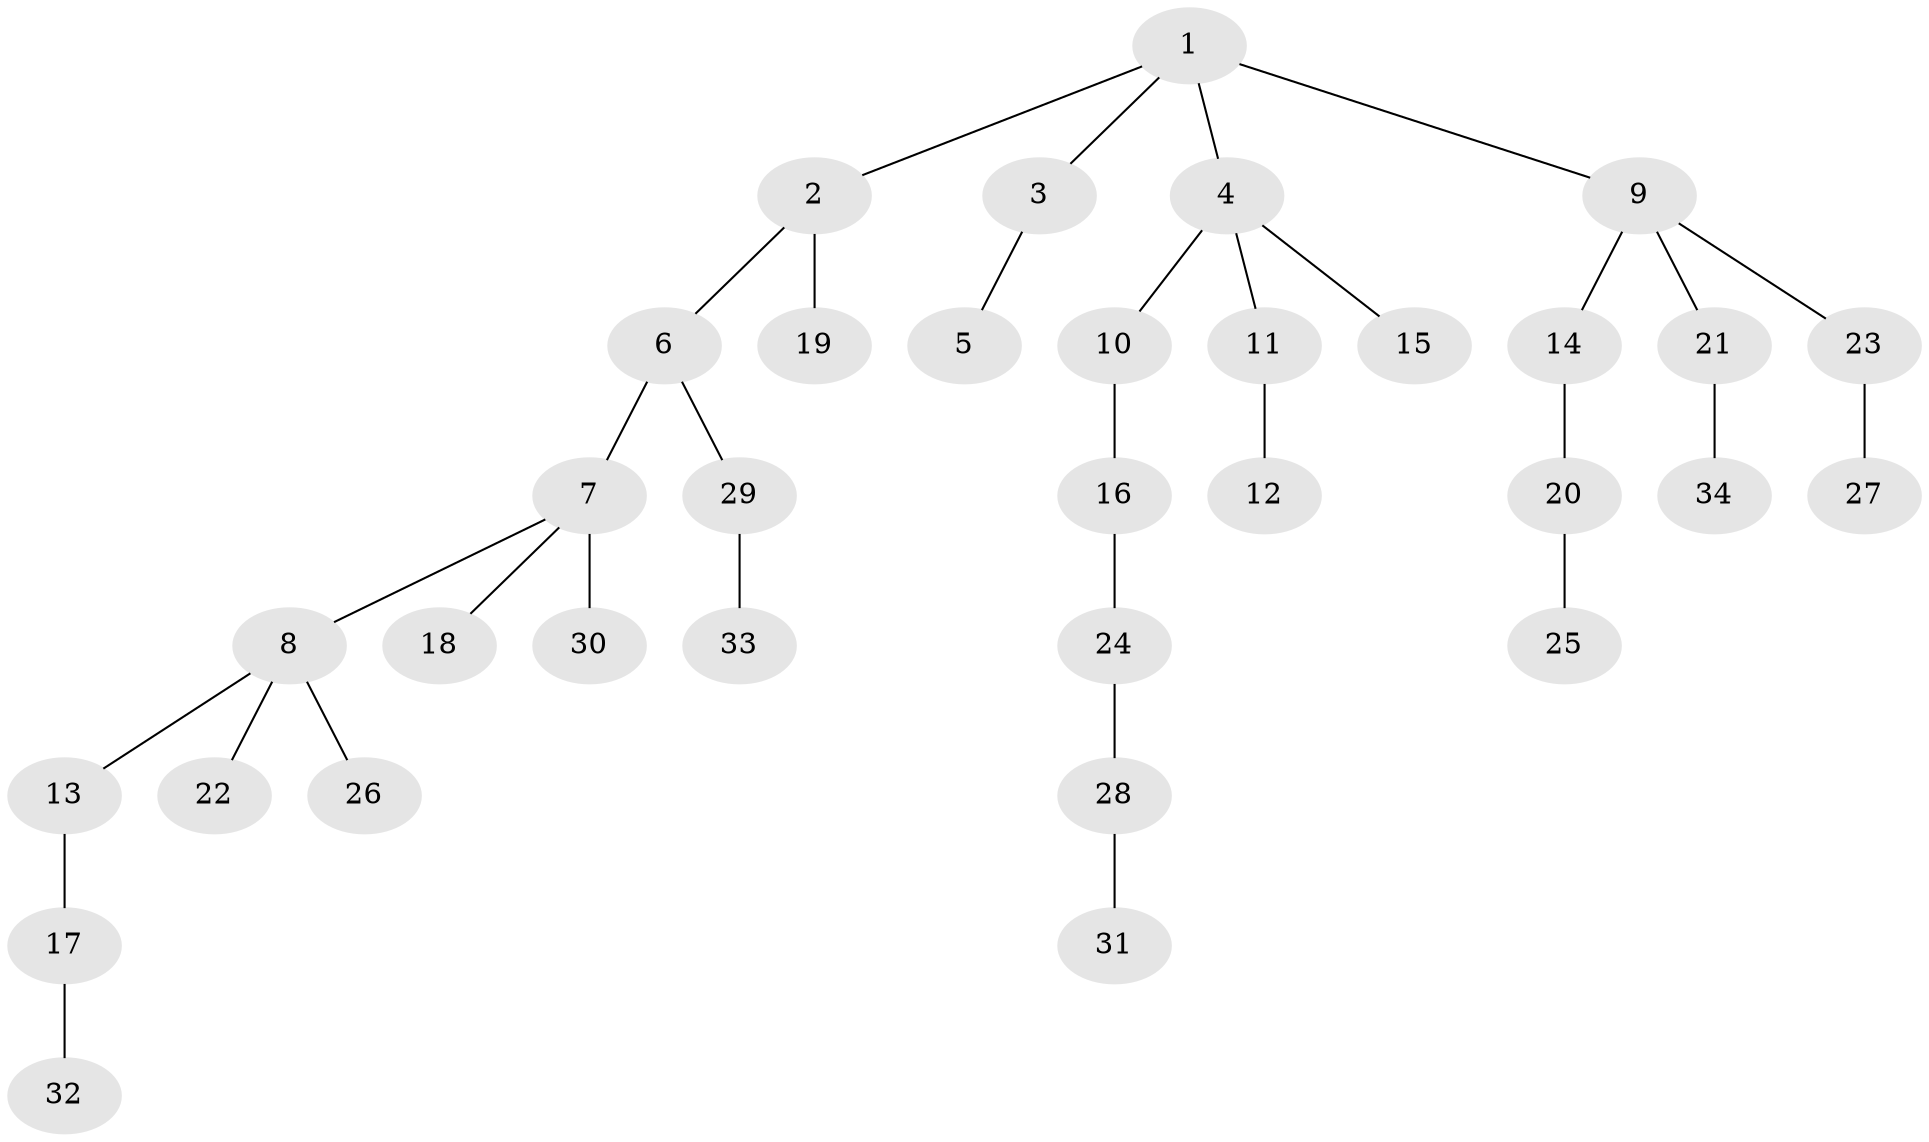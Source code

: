 // original degree distribution, {6: 0.008849557522123894, 5: 0.061946902654867256, 4: 0.09734513274336283, 2: 0.22123893805309736, 1: 0.5221238938053098, 3: 0.08849557522123894}
// Generated by graph-tools (version 1.1) at 2025/51/03/04/25 22:51:50]
// undirected, 34 vertices, 33 edges
graph export_dot {
  node [color=gray90,style=filled];
  1;
  2;
  3;
  4;
  5;
  6;
  7;
  8;
  9;
  10;
  11;
  12;
  13;
  14;
  15;
  16;
  17;
  18;
  19;
  20;
  21;
  22;
  23;
  24;
  25;
  26;
  27;
  28;
  29;
  30;
  31;
  32;
  33;
  34;
  1 -- 2 [weight=1.0];
  1 -- 3 [weight=1.0];
  1 -- 4 [weight=1.0];
  1 -- 9 [weight=1.0];
  2 -- 6 [weight=1.0];
  2 -- 19 [weight=1.0];
  3 -- 5 [weight=1.0];
  4 -- 10 [weight=1.0];
  4 -- 11 [weight=1.0];
  4 -- 15 [weight=1.0];
  6 -- 7 [weight=1.0];
  6 -- 29 [weight=1.0];
  7 -- 8 [weight=1.0];
  7 -- 18 [weight=1.0];
  7 -- 30 [weight=2.0];
  8 -- 13 [weight=1.0];
  8 -- 22 [weight=1.0];
  8 -- 26 [weight=2.0];
  9 -- 14 [weight=1.0];
  9 -- 21 [weight=1.0];
  9 -- 23 [weight=1.0];
  10 -- 16 [weight=1.0];
  11 -- 12 [weight=2.0];
  13 -- 17 [weight=1.0];
  14 -- 20 [weight=1.0];
  16 -- 24 [weight=1.0];
  17 -- 32 [weight=1.0];
  20 -- 25 [weight=2.0];
  21 -- 34 [weight=1.0];
  23 -- 27 [weight=1.0];
  24 -- 28 [weight=1.0];
  28 -- 31 [weight=1.0];
  29 -- 33 [weight=1.0];
}
